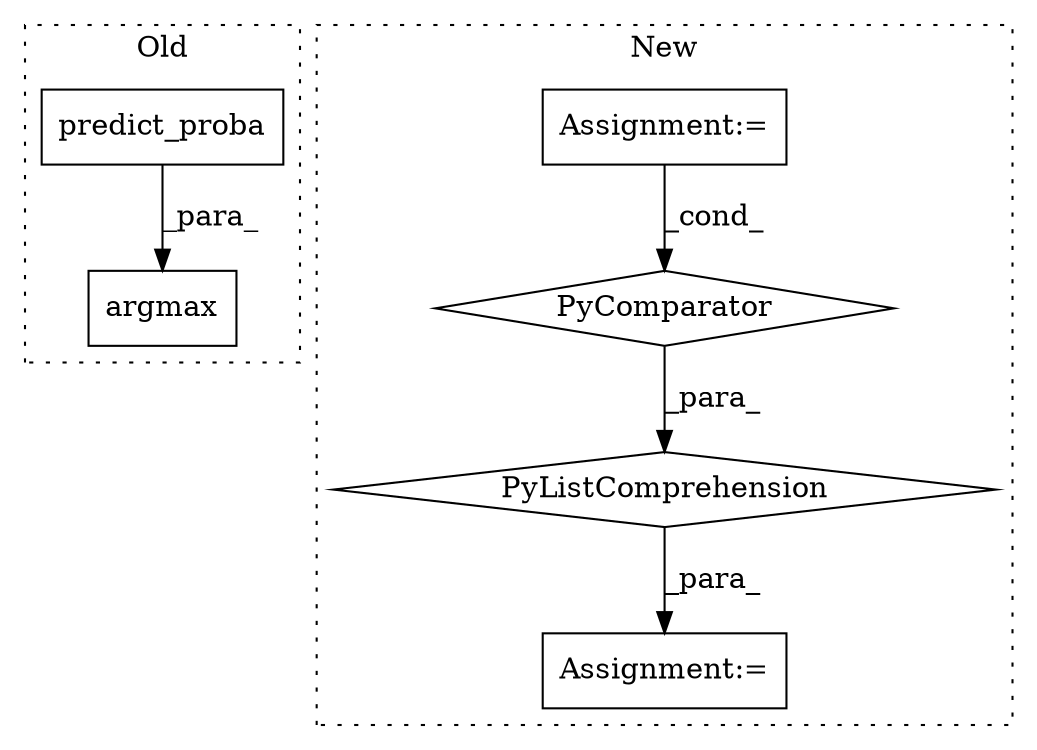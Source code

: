 digraph G {
subgraph cluster0 {
1 [label="predict_proba" a="32" s="6602,6640" l="14,1" shape="box"];
5 [label="argmax" a="32" s="6716,6728" l="7,1" shape="box"];
label = "Old";
style="dotted";
}
subgraph cluster1 {
2 [label="PyListComprehension" a="109" s="6731" l="207" shape="diamond"];
3 [label="PyComparator" a="113" s="6888" l="42" shape="diamond"];
4 [label="Assignment:=" a="7" s="6664" l="1" shape="box"];
6 [label="Assignment:=" a="7" s="6719" l="12" shape="box"];
label = "New";
style="dotted";
}
1 -> 5 [label="_para_"];
2 -> 6 [label="_para_"];
3 -> 2 [label="_para_"];
4 -> 3 [label="_cond_"];
}